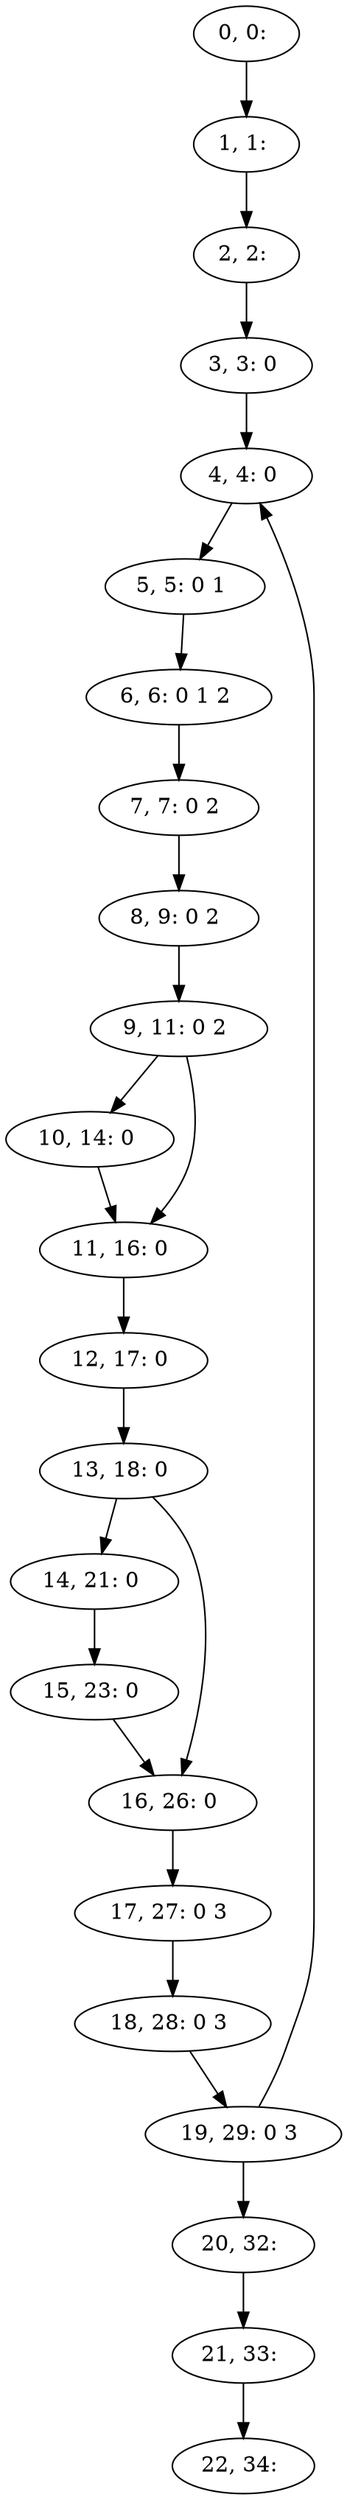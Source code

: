 digraph G {
0[label="0, 0: "];
1[label="1, 1: "];
2[label="2, 2: "];
3[label="3, 3: 0 "];
4[label="4, 4: 0 "];
5[label="5, 5: 0 1 "];
6[label="6, 6: 0 1 2 "];
7[label="7, 7: 0 2 "];
8[label="8, 9: 0 2 "];
9[label="9, 11: 0 2 "];
10[label="10, 14: 0 "];
11[label="11, 16: 0 "];
12[label="12, 17: 0 "];
13[label="13, 18: 0 "];
14[label="14, 21: 0 "];
15[label="15, 23: 0 "];
16[label="16, 26: 0 "];
17[label="17, 27: 0 3 "];
18[label="18, 28: 0 3 "];
19[label="19, 29: 0 3 "];
20[label="20, 32: "];
21[label="21, 33: "];
22[label="22, 34: "];
0->1 ;
1->2 ;
2->3 ;
3->4 ;
4->5 ;
5->6 ;
6->7 ;
7->8 ;
8->9 ;
9->10 ;
9->11 ;
10->11 ;
11->12 ;
12->13 ;
13->14 ;
13->16 ;
14->15 ;
15->16 ;
16->17 ;
17->18 ;
18->19 ;
19->20 ;
19->4 ;
20->21 ;
21->22 ;
}
